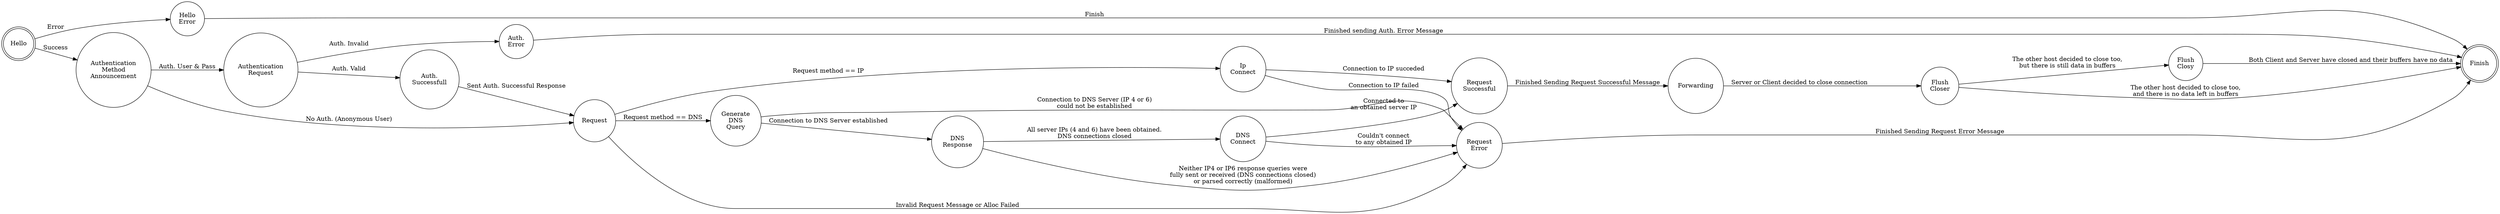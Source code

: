 digraph g {
    rankdir=LR;
    // size= "8.27,11.69";

    node       [shape = circle];


// Definitions

    // Initial State
    HELLO         [label = "Hello", shape = doublecircle];
    HELLO_ERROR         [label = "Hello\nError"];

    // Authentication Path
    AUTH_METHOD_ANNOUNCEMENT         [label = "Authentication\nMethod\nAnnouncement"];
    AUTH_REQUEST            [label = "Authentication\nRequest"];

    // Obtain Request Information
    REQUEST                 [label = "Request"];
    
    // Auth Status
    AUTH_ERROR         [label = "Auth.\nError"];
    AUTH_SUCCESSFULL         [label = "Auth.\nSuccessfull"];

    // IP Path
    IP_CONNECT         [label = "Ip\nConnect"];

    // DNS Path
    GENERATE_DNS_QUERY [label = "Generate\nDNS\nQuery"];
    RESPONSE_DNS       [label = "DNS\nResponse"];
    DNS_CONNECT        [label = "DNS\nConnect"];

    // Request Status
    REQUEST_ERROR         [label = "Request\nError"];
    REQUEST_SUCCESSFUL [label = "Request\nSuccessful"];

    // Main State
    FORWARDING          [label = "Forwarding"];

    // Closing Path
    FLUSH_CLOSER        [label = "Flush\nCloser"];
    FLUSH_CLOSY        [label = "Flush\nClosy"];
    
    FINISH        [label = "Finish", shape = doublecircle];

// Transitions

    // Hello
    HELLO -> HELLO_ERROR   [label= "Error"];
    HELLO -> AUTH_METHOD_ANNOUNCEMENT  [label="Success"];

    // Hello Error
    HELLO_ERROR -> FINISH  [label="Finish"];

    // Auth Method Announcement
    AUTH_METHOD_ANNOUNCEMENT -> AUTH_REQUEST   [label= "Auth. User & Pass"];
    AUTH_METHOD_ANNOUNCEMENT -> REQUEST  [label="No Auth. (Anonymous User)"];

    // Auth Request
    AUTH_REQUEST -> AUTH_ERROR   [label= "Auth. Invalid"];
    AUTH_REQUEST -> AUTH_SUCCESSFULL  [label="Auth. Valid"];

    // Auth Error
    AUTH_ERROR -> FINISH  [label= "Finished sending Auth. Error Message"];

    // Auth Successful
    AUTH_SUCCESSFULL -> REQUEST  [label= "Sent Auth. Successful Response"];

    // Request
    REQUEST -> REQUEST_ERROR  [label= "Invalid Request Message or Alloc Failed"];
    REQUEST -> IP_CONNECT  [label= "Request method == IP"];
    REQUEST -> GENERATE_DNS_QUERY  [label= "Request method == DNS"];

    // IP Connect
    IP_CONNECT -> REQUEST_ERROR  [label= "Connection to IP failed"];
    IP_CONNECT -> REQUEST_SUCCESSFUL  [label= "Connection to IP succeded"];

    // Generate DNS Query
    GENERATE_DNS_QUERY -> REQUEST_ERROR  [label= "Connection to DNS Server (IP 4 or 6)\ncould not be established"];
    GENERATE_DNS_QUERY -> RESPONSE_DNS  [label= "Connection to DNS Server established"];

    // Response DNS
    RESPONSE_DNS -> REQUEST_ERROR  [label= "Neither IP4 or IP6 response queries were\nfully sent or received (DNS connections closed)\nor parsed correctly (malformed)"];
    RESPONSE_DNS -> DNS_CONNECT  [label= "All server IPs (4 and 6) have been obtained.\nDNS connections closed"];

    // DNS Connect
    DNS_CONNECT -> REQUEST_ERROR  [label= "Couldn't connect\nto any obtained IP"];
    DNS_CONNECT -> REQUEST_SUCCESSFUL  [label= "Connected to\nan obtained server IP"];

    // Request Error
    REQUEST_ERROR -> FINISH  [label= "Finished Sending Request Error Message"];

    // Request Successful
    REQUEST_SUCCESSFUL -> FORWARDING  [label= "Finished Sending Request Successful Message"];

    // Forwarding
    FORWARDING -> FLUSH_CLOSER  [label= "Server or Client decided to close connection"];

    // Flush Closer
    FLUSH_CLOSER -> FLUSH_CLOSY  [label= "The other host decided to close too,\nbut there is still data in buffers"];
    FLUSH_CLOSER -> FINISH  [label= "The other host decided to close too,\nand there is no data left in buffers"];

    // Flush Closy
    FLUSH_CLOSY -> FINISH  [label= "Both Client and Server have closed and their buffers have no data"];
}
